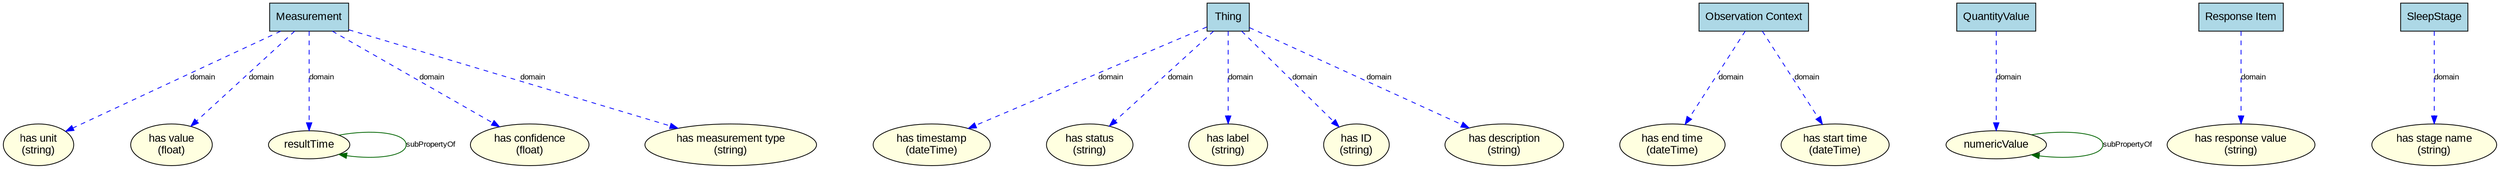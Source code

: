 digraph "Data Properties" {
  // Layout configuration
  graph [splines=true, nodesep=1.0, ranksep=1.5, concentrate=false];
  node [fontname="Arial"];
  edge [fontsize=10, fontname="Arial"];
  
  "hasUnit" [label="has unit\n(string)", shape=ellipse, style=filled, fillcolor=lightyellow];
  "hasTimestamp" [label="has timestamp\n(dateTime)", shape=ellipse, style=filled, fillcolor=lightyellow];
  "hasEndTime" [label="has end time\n(dateTime)", shape=ellipse, style=filled, fillcolor=lightyellow];
  "hasValue" [label="has value\n(float)", shape=ellipse, style=filled, fillcolor=lightyellow];
  "hasStartTime" [label="has start time\n(dateTime)", shape=ellipse, style=filled, fillcolor=lightyellow];
  "resultTime" [label="resultTime", shape=ellipse, style=filled, fillcolor=lightyellow];
  "hasStatus" [label="has status\n(string)", shape=ellipse, style=filled, fillcolor=lightyellow];
  "hasConfidence" [label="has confidence\n(float)", shape=ellipse, style=filled, fillcolor=lightyellow];
  "numericValue" [label="numericValue", shape=ellipse, style=filled, fillcolor=lightyellow];
  "hasLabel" [label="has label\n(string)", shape=ellipse, style=filled, fillcolor=lightyellow];
  "hasResponseValue" [label="has response value\n(string)", shape=ellipse, style=filled, fillcolor=lightyellow];
  "hasMeasurementType" [label="has measurement type\n(string)", shape=ellipse, style=filled, fillcolor=lightyellow];
  "hasStageName" [label="has stage name\n(string)", shape=ellipse, style=filled, fillcolor=lightyellow];
  "hasID" [label="has ID\n(string)", shape=ellipse, style=filled, fillcolor=lightyellow];
  "hasDescription" [label="has description\n(string)", shape=ellipse, style=filled, fillcolor=lightyellow];
  "Measurement" [label="Measurement", shape=box, style=filled, fillcolor=lightblue];
  "Thing" [label="Thing", shape=box, style=filled, fillcolor=lightblue];
  "ObservationContext" [label="Observation Context", shape=box, style=filled, fillcolor=lightblue];
  "QuantityValue" [label="QuantityValue", shape=box, style=filled, fillcolor=lightblue];
  "ResponseItem" [label="Response Item", shape=box, style=filled, fillcolor=lightblue];
  "SleepStage" [label="SleepStage", shape=box, style=filled, fillcolor=lightblue];
  
  "Measurement" -> "hasUnit" [label="domain", style=dashed, color=blue];
  "Thing" -> "hasTimestamp" [label="domain", style=dashed, color=blue];
  "ObservationContext" -> "hasEndTime" [label="domain", style=dashed, color=blue];
  "Measurement" -> "hasValue" [label="domain", style=dashed, color=blue];
  "ObservationContext" -> "hasStartTime" [label="domain", style=dashed, color=blue];
  "Measurement" -> "resultTime" [label="domain", style=dashed, color=blue];
  "Thing" -> "hasStatus" [label="domain", style=dashed, color=blue];
  "Measurement" -> "hasConfidence" [label="domain", style=dashed, color=blue];
  "QuantityValue" -> "numericValue" [label="domain", style=dashed, color=blue];
  "Thing" -> "hasLabel" [label="domain", style=dashed, color=blue];
  "ResponseItem" -> "hasResponseValue" [label="domain", style=dashed, color=blue];
  "Measurement" -> "hasMeasurementType" [label="domain", style=dashed, color=blue];
  "SleepStage" -> "hasStageName" [label="domain", style=dashed, color=blue];
  "Thing" -> "hasID" [label="domain", style=dashed, color=blue];
  "Thing" -> "hasDescription" [label="domain", style=dashed, color=blue];
  "resultTime" -> "resultTime" [label="subPropertyOf", color=darkgreen];
  "numericValue" -> "numericValue" [label="subPropertyOf", color=darkgreen];
}
